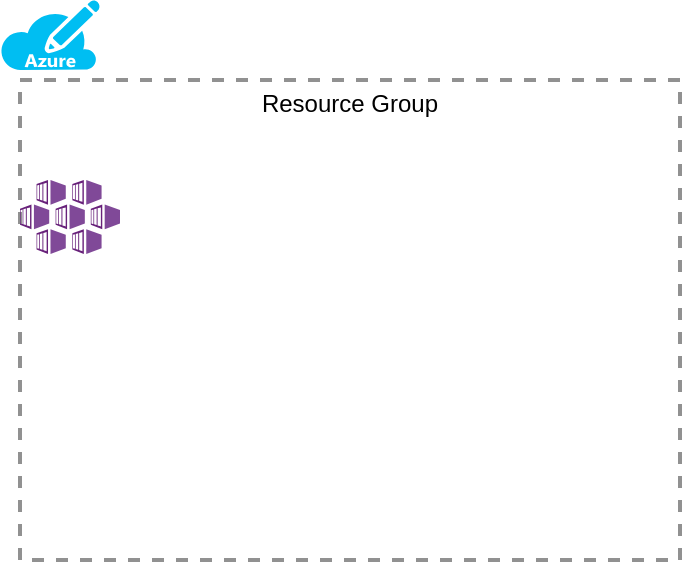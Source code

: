 <mxfile version="20.2.3" type="github"><diagram id="Nlz8M4N_tZZG5wbR8lqt" name="Page-1"><mxGraphModel dx="868" dy="482" grid="1" gridSize="10" guides="1" tooltips="1" connect="1" arrows="1" fold="1" page="1" pageScale="1" pageWidth="850" pageHeight="1100" math="0" shadow="0"><root><mxCell id="0"/><mxCell id="1" parent="0"/><mxCell id="zfe79AMorj8vvXYoUIro-1" value="" style="verticalLabelPosition=bottom;html=1;verticalAlign=top;align=center;strokeColor=none;fillColor=#00BEF2;shape=mxgraph.azure.azure_subscription;" parent="1" vertex="1"><mxGeometry x="50" y="50" width="50" height="35" as="geometry"/></mxCell><mxCell id="zfe79AMorj8vvXYoUIro-2" value="Resource Group" style="fontStyle=0;verticalAlign=top;align=center;spacingTop=-2;fillColor=none;rounded=0;whiteSpace=wrap;html=1;strokeColor=#919191;strokeWidth=2;dashed=1;container=1;collapsible=0;expand=0;recursiveResize=0;" parent="1" vertex="1"><mxGeometry x="60" y="90" width="330" height="240" as="geometry"/></mxCell><mxCell id="zfe79AMorj8vvXYoUIro-3" value="" style="sketch=0;aspect=fixed;html=1;points=[];align=center;image;fontSize=12;image=img/lib/mscae/Kubernetes_Services.svg;" parent="zfe79AMorj8vvXYoUIro-2" vertex="1"><mxGeometry y="50" width="50" height="37" as="geometry"/></mxCell></root></mxGraphModel></diagram></mxfile>